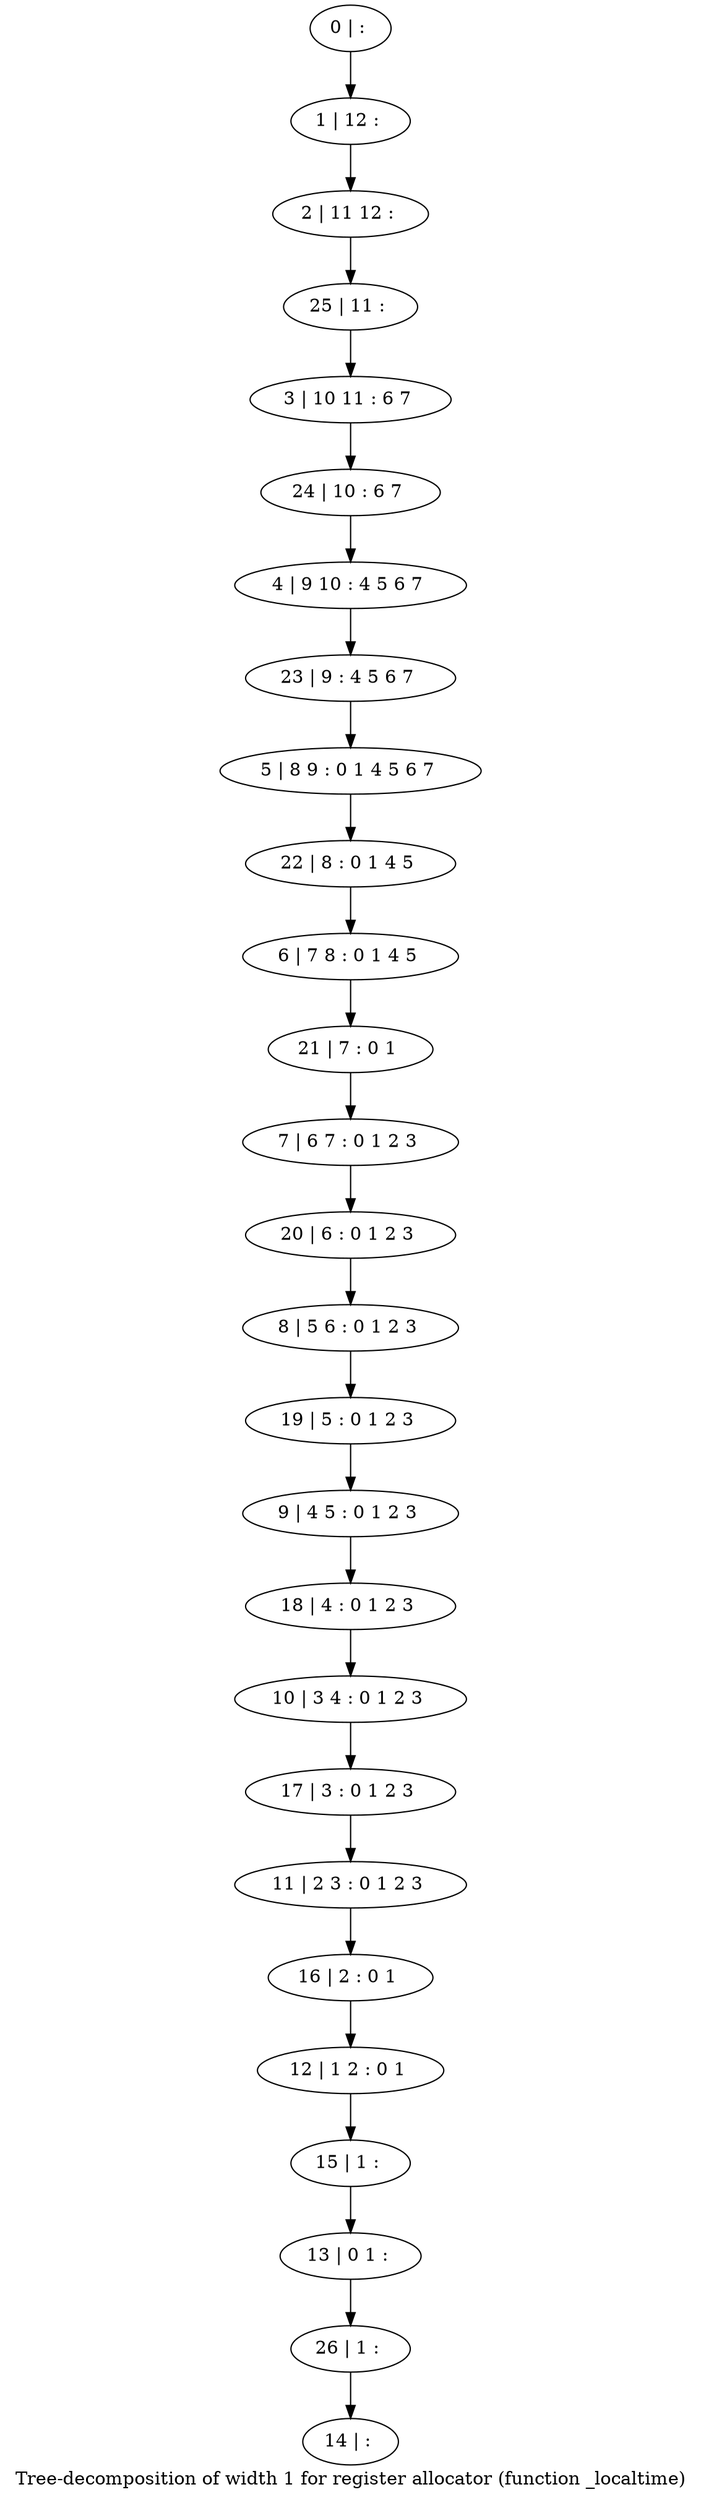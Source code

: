digraph G {
graph [label="Tree-decomposition of width 1 for register allocator (function _localtime)"]
0[label="0 | : "];
1[label="1 | 12 : "];
2[label="2 | 11 12 : "];
3[label="3 | 10 11 : 6 7 "];
4[label="4 | 9 10 : 4 5 6 7 "];
5[label="5 | 8 9 : 0 1 4 5 6 7 "];
6[label="6 | 7 8 : 0 1 4 5 "];
7[label="7 | 6 7 : 0 1 2 3 "];
8[label="8 | 5 6 : 0 1 2 3 "];
9[label="9 | 4 5 : 0 1 2 3 "];
10[label="10 | 3 4 : 0 1 2 3 "];
11[label="11 | 2 3 : 0 1 2 3 "];
12[label="12 | 1 2 : 0 1 "];
13[label="13 | 0 1 : "];
14[label="14 | : "];
15[label="15 | 1 : "];
16[label="16 | 2 : 0 1 "];
17[label="17 | 3 : 0 1 2 3 "];
18[label="18 | 4 : 0 1 2 3 "];
19[label="19 | 5 : 0 1 2 3 "];
20[label="20 | 6 : 0 1 2 3 "];
21[label="21 | 7 : 0 1 "];
22[label="22 | 8 : 0 1 4 5 "];
23[label="23 | 9 : 4 5 6 7 "];
24[label="24 | 10 : 6 7 "];
25[label="25 | 11 : "];
26[label="26 | 1 : "];
0->1 ;
1->2 ;
15->13 ;
12->15 ;
16->12 ;
11->16 ;
17->11 ;
10->17 ;
18->10 ;
9->18 ;
19->9 ;
8->19 ;
20->8 ;
7->20 ;
21->7 ;
6->21 ;
22->6 ;
5->22 ;
23->5 ;
4->23 ;
24->4 ;
3->24 ;
25->3 ;
2->25 ;
26->14 ;
13->26 ;
}
